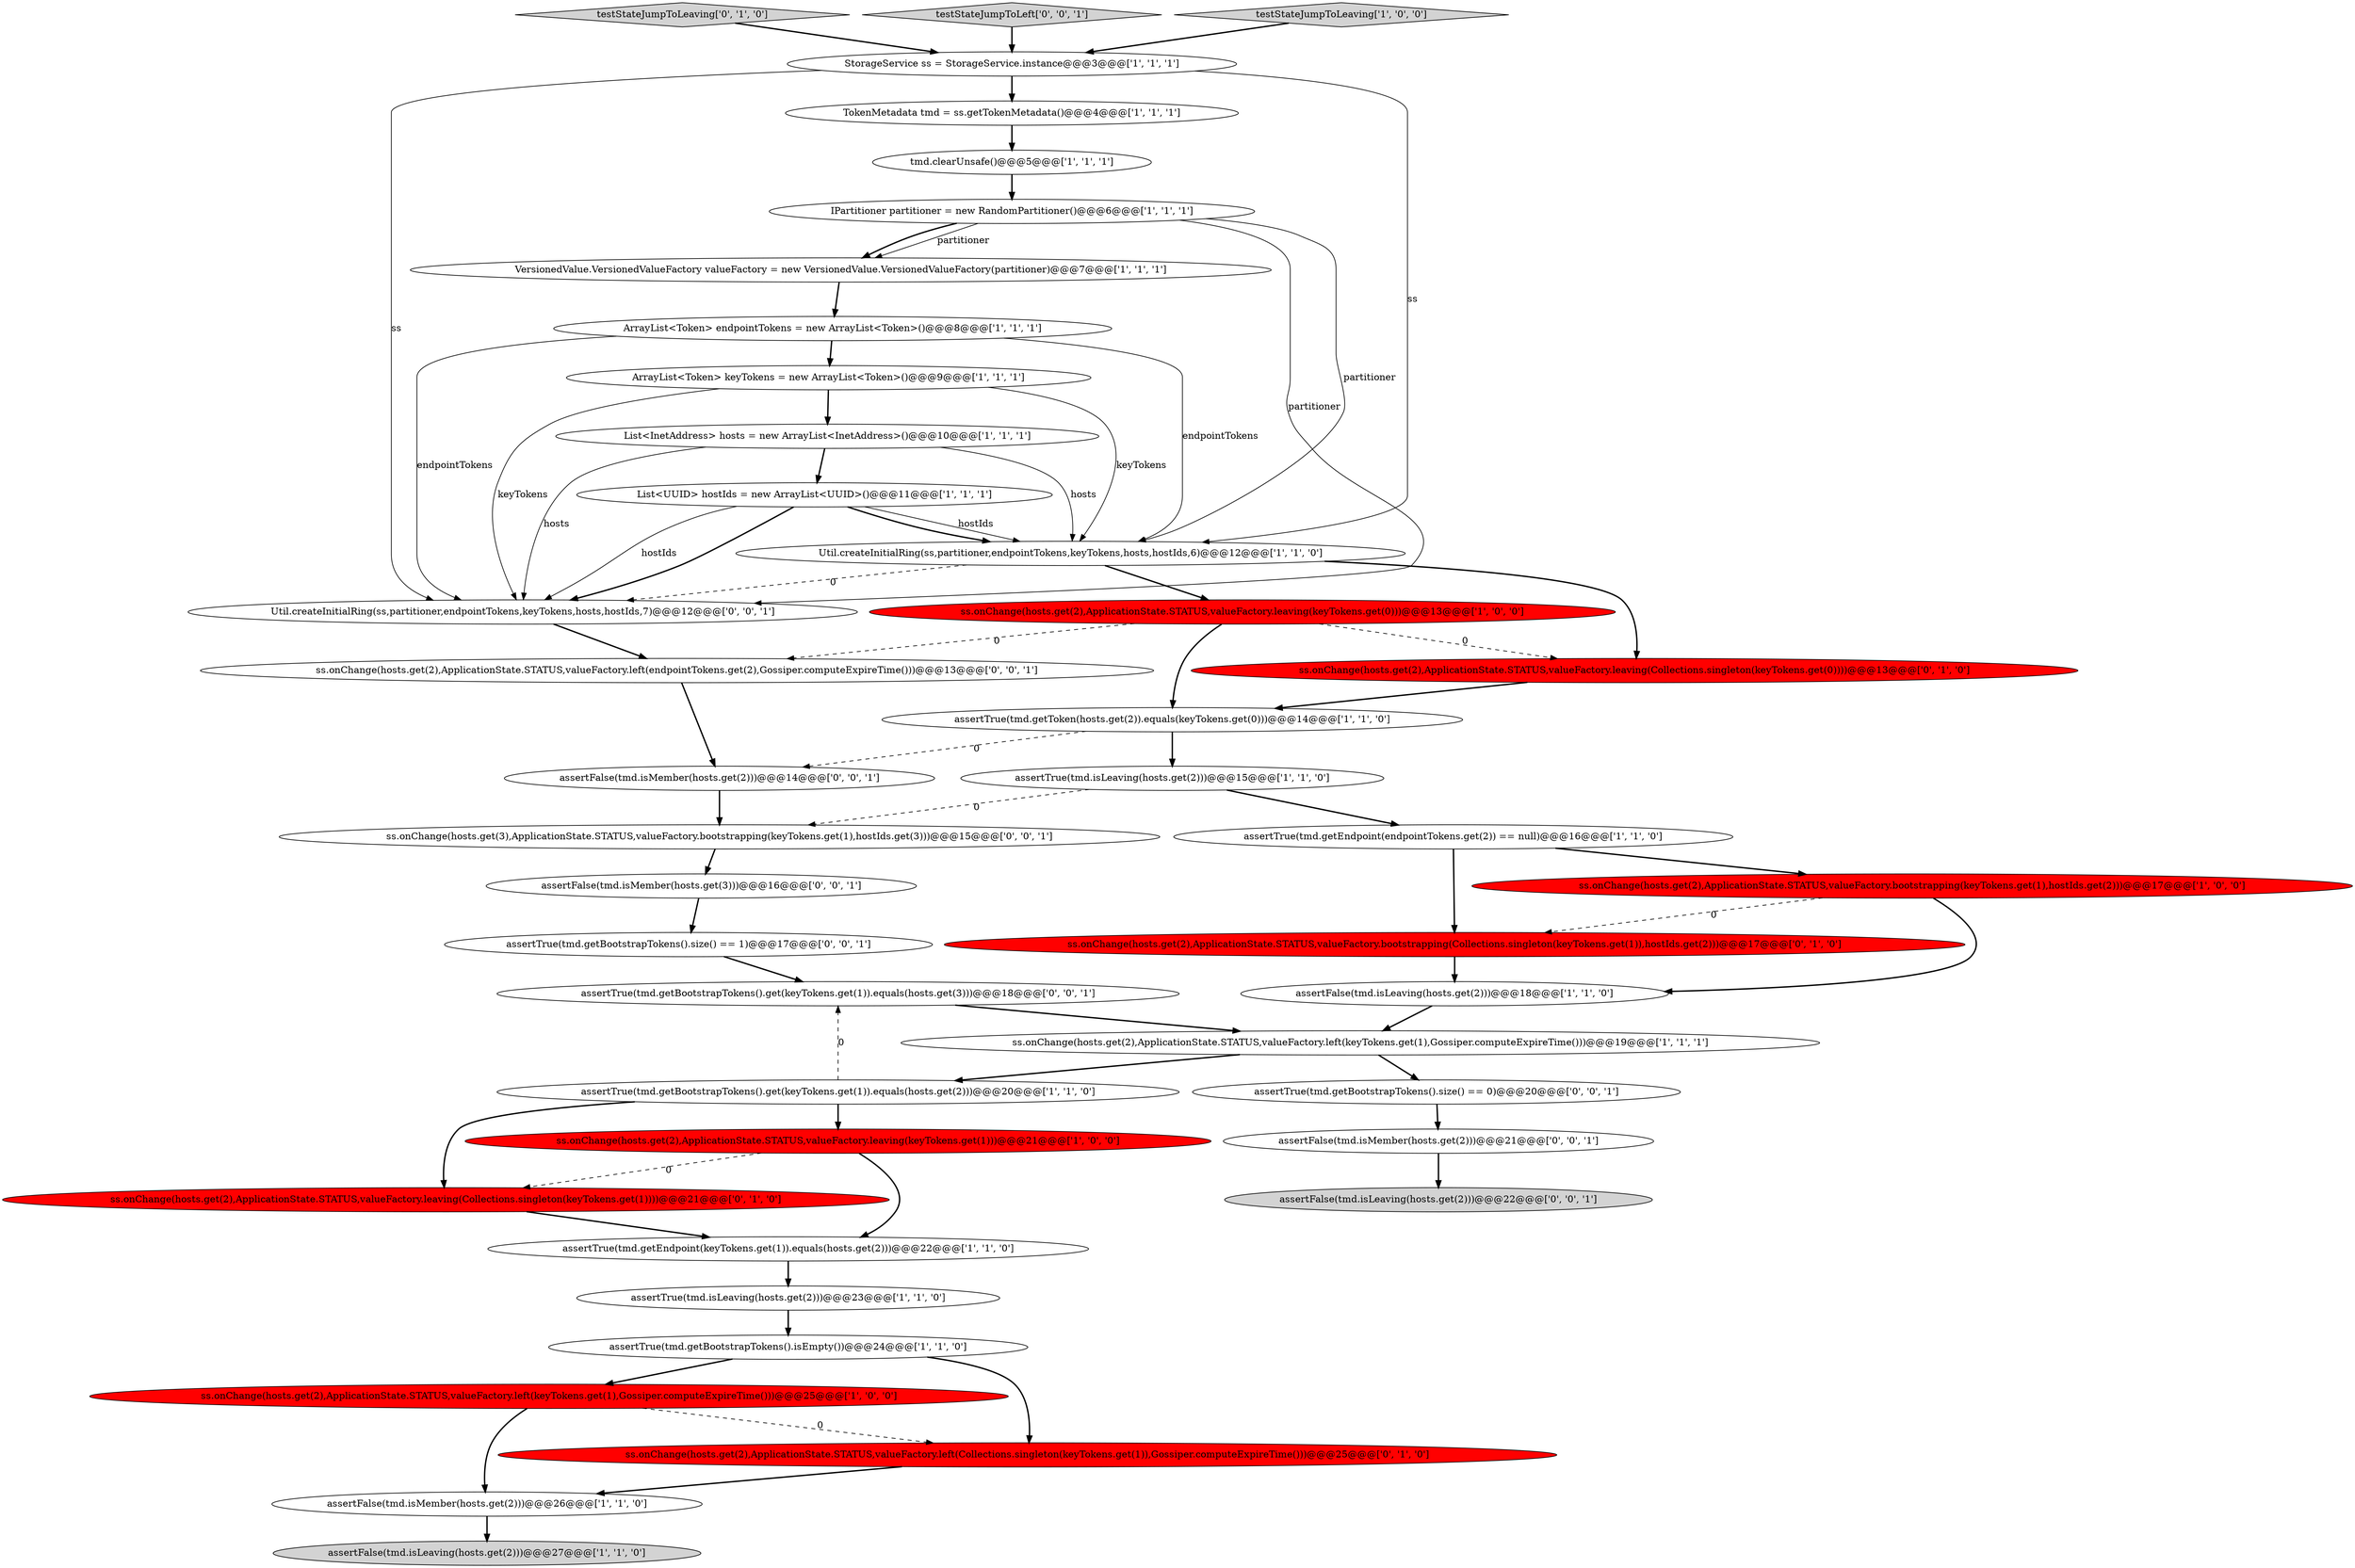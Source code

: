 digraph {
3 [style = filled, label = "List<InetAddress> hosts = new ArrayList<InetAddress>()@@@10@@@['1', '1', '1']", fillcolor = white, shape = ellipse image = "AAA0AAABBB1BBB"];
38 [style = filled, label = "assertFalse(tmd.isMember(hosts.get(2)))@@@14@@@['0', '0', '1']", fillcolor = white, shape = ellipse image = "AAA0AAABBB3BBB"];
19 [style = filled, label = "assertFalse(tmd.isLeaving(hosts.get(2)))@@@27@@@['1', '1', '0']", fillcolor = lightgray, shape = ellipse image = "AAA0AAABBB1BBB"];
9 [style = filled, label = "assertFalse(tmd.isLeaving(hosts.get(2)))@@@18@@@['1', '1', '0']", fillcolor = white, shape = ellipse image = "AAA0AAABBB1BBB"];
5 [style = filled, label = "ss.onChange(hosts.get(2),ApplicationState.STATUS,valueFactory.left(keyTokens.get(1),Gossiper.computeExpireTime()))@@@25@@@['1', '0', '0']", fillcolor = red, shape = ellipse image = "AAA1AAABBB1BBB"];
2 [style = filled, label = "ss.onChange(hosts.get(2),ApplicationState.STATUS,valueFactory.leaving(keyTokens.get(1)))@@@21@@@['1', '0', '0']", fillcolor = red, shape = ellipse image = "AAA1AAABBB1BBB"];
27 [style = filled, label = "ss.onChange(hosts.get(2),ApplicationState.STATUS,valueFactory.bootstrapping(Collections.singleton(keyTokens.get(1)),hostIds.get(2)))@@@17@@@['0', '1', '0']", fillcolor = red, shape = ellipse image = "AAA1AAABBB2BBB"];
16 [style = filled, label = "assertTrue(tmd.getToken(hosts.get(2)).equals(keyTokens.get(0)))@@@14@@@['1', '1', '0']", fillcolor = white, shape = ellipse image = "AAA0AAABBB1BBB"];
8 [style = filled, label = "Util.createInitialRing(ss,partitioner,endpointTokens,keyTokens,hosts,hostIds,6)@@@12@@@['1', '1', '0']", fillcolor = white, shape = ellipse image = "AAA0AAABBB1BBB"];
34 [style = filled, label = "ss.onChange(hosts.get(3),ApplicationState.STATUS,valueFactory.bootstrapping(keyTokens.get(1),hostIds.get(3)))@@@15@@@['0', '0', '1']", fillcolor = white, shape = ellipse image = "AAA0AAABBB3BBB"];
20 [style = filled, label = "assertFalse(tmd.isMember(hosts.get(2)))@@@26@@@['1', '1', '0']", fillcolor = white, shape = ellipse image = "AAA0AAABBB1BBB"];
39 [style = filled, label = "assertFalse(tmd.isMember(hosts.get(3)))@@@16@@@['0', '0', '1']", fillcolor = white, shape = ellipse image = "AAA0AAABBB3BBB"];
21 [style = filled, label = "ss.onChange(hosts.get(2),ApplicationState.STATUS,valueFactory.leaving(keyTokens.get(0)))@@@13@@@['1', '0', '0']", fillcolor = red, shape = ellipse image = "AAA1AAABBB1BBB"];
36 [style = filled, label = "Util.createInitialRing(ss,partitioner,endpointTokens,keyTokens,hosts,hostIds,7)@@@12@@@['0', '0', '1']", fillcolor = white, shape = ellipse image = "AAA0AAABBB3BBB"];
4 [style = filled, label = "ArrayList<Token> endpointTokens = new ArrayList<Token>()@@@8@@@['1', '1', '1']", fillcolor = white, shape = ellipse image = "AAA0AAABBB1BBB"];
1 [style = filled, label = "ArrayList<Token> keyTokens = new ArrayList<Token>()@@@9@@@['1', '1', '1']", fillcolor = white, shape = ellipse image = "AAA0AAABBB1BBB"];
30 [style = filled, label = "ss.onChange(hosts.get(2),ApplicationState.STATUS,valueFactory.leaving(Collections.singleton(keyTokens.get(0))))@@@13@@@['0', '1', '0']", fillcolor = red, shape = ellipse image = "AAA1AAABBB2BBB"];
24 [style = filled, label = "assertTrue(tmd.getEndpoint(keyTokens.get(1)).equals(hosts.get(2)))@@@22@@@['1', '1', '0']", fillcolor = white, shape = ellipse image = "AAA0AAABBB1BBB"];
23 [style = filled, label = "ss.onChange(hosts.get(2),ApplicationState.STATUS,valueFactory.bootstrapping(keyTokens.get(1),hostIds.get(2)))@@@17@@@['1', '0', '0']", fillcolor = red, shape = ellipse image = "AAA1AAABBB1BBB"];
37 [style = filled, label = "assertTrue(tmd.getBootstrapTokens().get(keyTokens.get(1)).equals(hosts.get(3)))@@@18@@@['0', '0', '1']", fillcolor = white, shape = ellipse image = "AAA0AAABBB3BBB"];
28 [style = filled, label = "testStateJumpToLeaving['0', '1', '0']", fillcolor = lightgray, shape = diamond image = "AAA0AAABBB2BBB"];
32 [style = filled, label = "ss.onChange(hosts.get(2),ApplicationState.STATUS,valueFactory.left(endpointTokens.get(2),Gossiper.computeExpireTime()))@@@13@@@['0', '0', '1']", fillcolor = white, shape = ellipse image = "AAA0AAABBB3BBB"];
11 [style = filled, label = "VersionedValue.VersionedValueFactory valueFactory = new VersionedValue.VersionedValueFactory(partitioner)@@@7@@@['1', '1', '1']", fillcolor = white, shape = ellipse image = "AAA0AAABBB1BBB"];
12 [style = filled, label = "assertTrue(tmd.isLeaving(hosts.get(2)))@@@15@@@['1', '1', '0']", fillcolor = white, shape = ellipse image = "AAA0AAABBB1BBB"];
17 [style = filled, label = "assertTrue(tmd.getEndpoint(endpointTokens.get(2)) == null)@@@16@@@['1', '1', '0']", fillcolor = white, shape = ellipse image = "AAA0AAABBB1BBB"];
31 [style = filled, label = "assertTrue(tmd.getBootstrapTokens().size() == 1)@@@17@@@['0', '0', '1']", fillcolor = white, shape = ellipse image = "AAA0AAABBB3BBB"];
14 [style = filled, label = "IPartitioner partitioner = new RandomPartitioner()@@@6@@@['1', '1', '1']", fillcolor = white, shape = ellipse image = "AAA0AAABBB1BBB"];
15 [style = filled, label = "StorageService ss = StorageService.instance@@@3@@@['1', '1', '1']", fillcolor = white, shape = ellipse image = "AAA0AAABBB1BBB"];
7 [style = filled, label = "assertTrue(tmd.getBootstrapTokens().isEmpty())@@@24@@@['1', '1', '0']", fillcolor = white, shape = ellipse image = "AAA0AAABBB1BBB"];
35 [style = filled, label = "assertFalse(tmd.isLeaving(hosts.get(2)))@@@22@@@['0', '0', '1']", fillcolor = lightgray, shape = ellipse image = "AAA0AAABBB3BBB"];
6 [style = filled, label = "assertTrue(tmd.isLeaving(hosts.get(2)))@@@23@@@['1', '1', '0']", fillcolor = white, shape = ellipse image = "AAA0AAABBB1BBB"];
10 [style = filled, label = "ss.onChange(hosts.get(2),ApplicationState.STATUS,valueFactory.left(keyTokens.get(1),Gossiper.computeExpireTime()))@@@19@@@['1', '1', '1']", fillcolor = white, shape = ellipse image = "AAA0AAABBB1BBB"];
26 [style = filled, label = "ss.onChange(hosts.get(2),ApplicationState.STATUS,valueFactory.leaving(Collections.singleton(keyTokens.get(1))))@@@21@@@['0', '1', '0']", fillcolor = red, shape = ellipse image = "AAA1AAABBB2BBB"];
18 [style = filled, label = "TokenMetadata tmd = ss.getTokenMetadata()@@@4@@@['1', '1', '1']", fillcolor = white, shape = ellipse image = "AAA0AAABBB1BBB"];
22 [style = filled, label = "List<UUID> hostIds = new ArrayList<UUID>()@@@11@@@['1', '1', '1']", fillcolor = white, shape = ellipse image = "AAA0AAABBB1BBB"];
40 [style = filled, label = "testStateJumpToLeft['0', '0', '1']", fillcolor = lightgray, shape = diamond image = "AAA0AAABBB3BBB"];
41 [style = filled, label = "assertFalse(tmd.isMember(hosts.get(2)))@@@21@@@['0', '0', '1']", fillcolor = white, shape = ellipse image = "AAA0AAABBB3BBB"];
29 [style = filled, label = "ss.onChange(hosts.get(2),ApplicationState.STATUS,valueFactory.left(Collections.singleton(keyTokens.get(1)),Gossiper.computeExpireTime()))@@@25@@@['0', '1', '0']", fillcolor = red, shape = ellipse image = "AAA1AAABBB2BBB"];
25 [style = filled, label = "testStateJumpToLeaving['1', '0', '0']", fillcolor = lightgray, shape = diamond image = "AAA0AAABBB1BBB"];
13 [style = filled, label = "assertTrue(tmd.getBootstrapTokens().get(keyTokens.get(1)).equals(hosts.get(2)))@@@20@@@['1', '1', '0']", fillcolor = white, shape = ellipse image = "AAA0AAABBB1BBB"];
33 [style = filled, label = "assertTrue(tmd.getBootstrapTokens().size() == 0)@@@20@@@['0', '0', '1']", fillcolor = white, shape = ellipse image = "AAA0AAABBB3BBB"];
0 [style = filled, label = "tmd.clearUnsafe()@@@5@@@['1', '1', '1']", fillcolor = white, shape = ellipse image = "AAA0AAABBB1BBB"];
8->30 [style = bold, label=""];
15->8 [style = solid, label="ss"];
31->37 [style = bold, label=""];
13->37 [style = dashed, label="0"];
16->38 [style = dashed, label="0"];
28->15 [style = bold, label=""];
14->8 [style = solid, label="partitioner"];
23->27 [style = dashed, label="0"];
5->20 [style = bold, label=""];
4->36 [style = solid, label="endpointTokens"];
37->10 [style = bold, label=""];
22->8 [style = solid, label="hostIds"];
4->8 [style = solid, label="endpointTokens"];
11->4 [style = bold, label=""];
12->17 [style = bold, label=""];
27->9 [style = bold, label=""];
1->3 [style = bold, label=""];
22->36 [style = solid, label="hostIds"];
40->15 [style = bold, label=""];
14->11 [style = solid, label="partitioner"];
36->32 [style = bold, label=""];
33->41 [style = bold, label=""];
5->29 [style = dashed, label="0"];
9->10 [style = bold, label=""];
1->36 [style = solid, label="keyTokens"];
8->36 [style = dashed, label="0"];
26->24 [style = bold, label=""];
3->22 [style = bold, label=""];
15->18 [style = bold, label=""];
17->23 [style = bold, label=""];
21->32 [style = dashed, label="0"];
1->8 [style = solid, label="keyTokens"];
21->30 [style = dashed, label="0"];
22->8 [style = bold, label=""];
32->38 [style = bold, label=""];
29->20 [style = bold, label=""];
0->14 [style = bold, label=""];
7->5 [style = bold, label=""];
3->36 [style = solid, label="hosts"];
10->13 [style = bold, label=""];
13->26 [style = bold, label=""];
39->31 [style = bold, label=""];
14->36 [style = solid, label="partitioner"];
22->36 [style = bold, label=""];
3->8 [style = solid, label="hosts"];
34->39 [style = bold, label=""];
38->34 [style = bold, label=""];
21->16 [style = bold, label=""];
8->21 [style = bold, label=""];
25->15 [style = bold, label=""];
15->36 [style = solid, label="ss"];
4->1 [style = bold, label=""];
10->33 [style = bold, label=""];
2->24 [style = bold, label=""];
17->27 [style = bold, label=""];
6->7 [style = bold, label=""];
20->19 [style = bold, label=""];
24->6 [style = bold, label=""];
30->16 [style = bold, label=""];
23->9 [style = bold, label=""];
14->11 [style = bold, label=""];
16->12 [style = bold, label=""];
2->26 [style = dashed, label="0"];
18->0 [style = bold, label=""];
12->34 [style = dashed, label="0"];
13->2 [style = bold, label=""];
7->29 [style = bold, label=""];
41->35 [style = bold, label=""];
}
